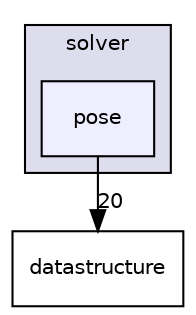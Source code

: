 digraph "interfaces/api/solver/pose" {
  compound=true
  node [ fontsize="10", fontname="Helvetica"];
  edge [ labelfontsize="10", labelfontname="Helvetica"];
  subgraph clusterdir_dfc12365c7a5c1a5338f50289a7b0393 {
    graph [ bgcolor="#ddddee", pencolor="black", label="solver" fontname="Helvetica", fontsize="10", URL="dir_dfc12365c7a5c1a5338f50289a7b0393.html"]
  dir_428e3b7f3d393fda54277b7298426dbe [shape=box, label="pose", style="filled", fillcolor="#eeeeff", pencolor="black", URL="dir_428e3b7f3d393fda54277b7298426dbe.html"];
  }
  dir_3163639002ef67c6c12f1b2ccf7afca4 [shape=box label="datastructure" URL="dir_3163639002ef67c6c12f1b2ccf7afca4.html"];
  dir_428e3b7f3d393fda54277b7298426dbe->dir_3163639002ef67c6c12f1b2ccf7afca4 [headlabel="20", labeldistance=1.5 headhref="dir_000019_000027.html"];
}
